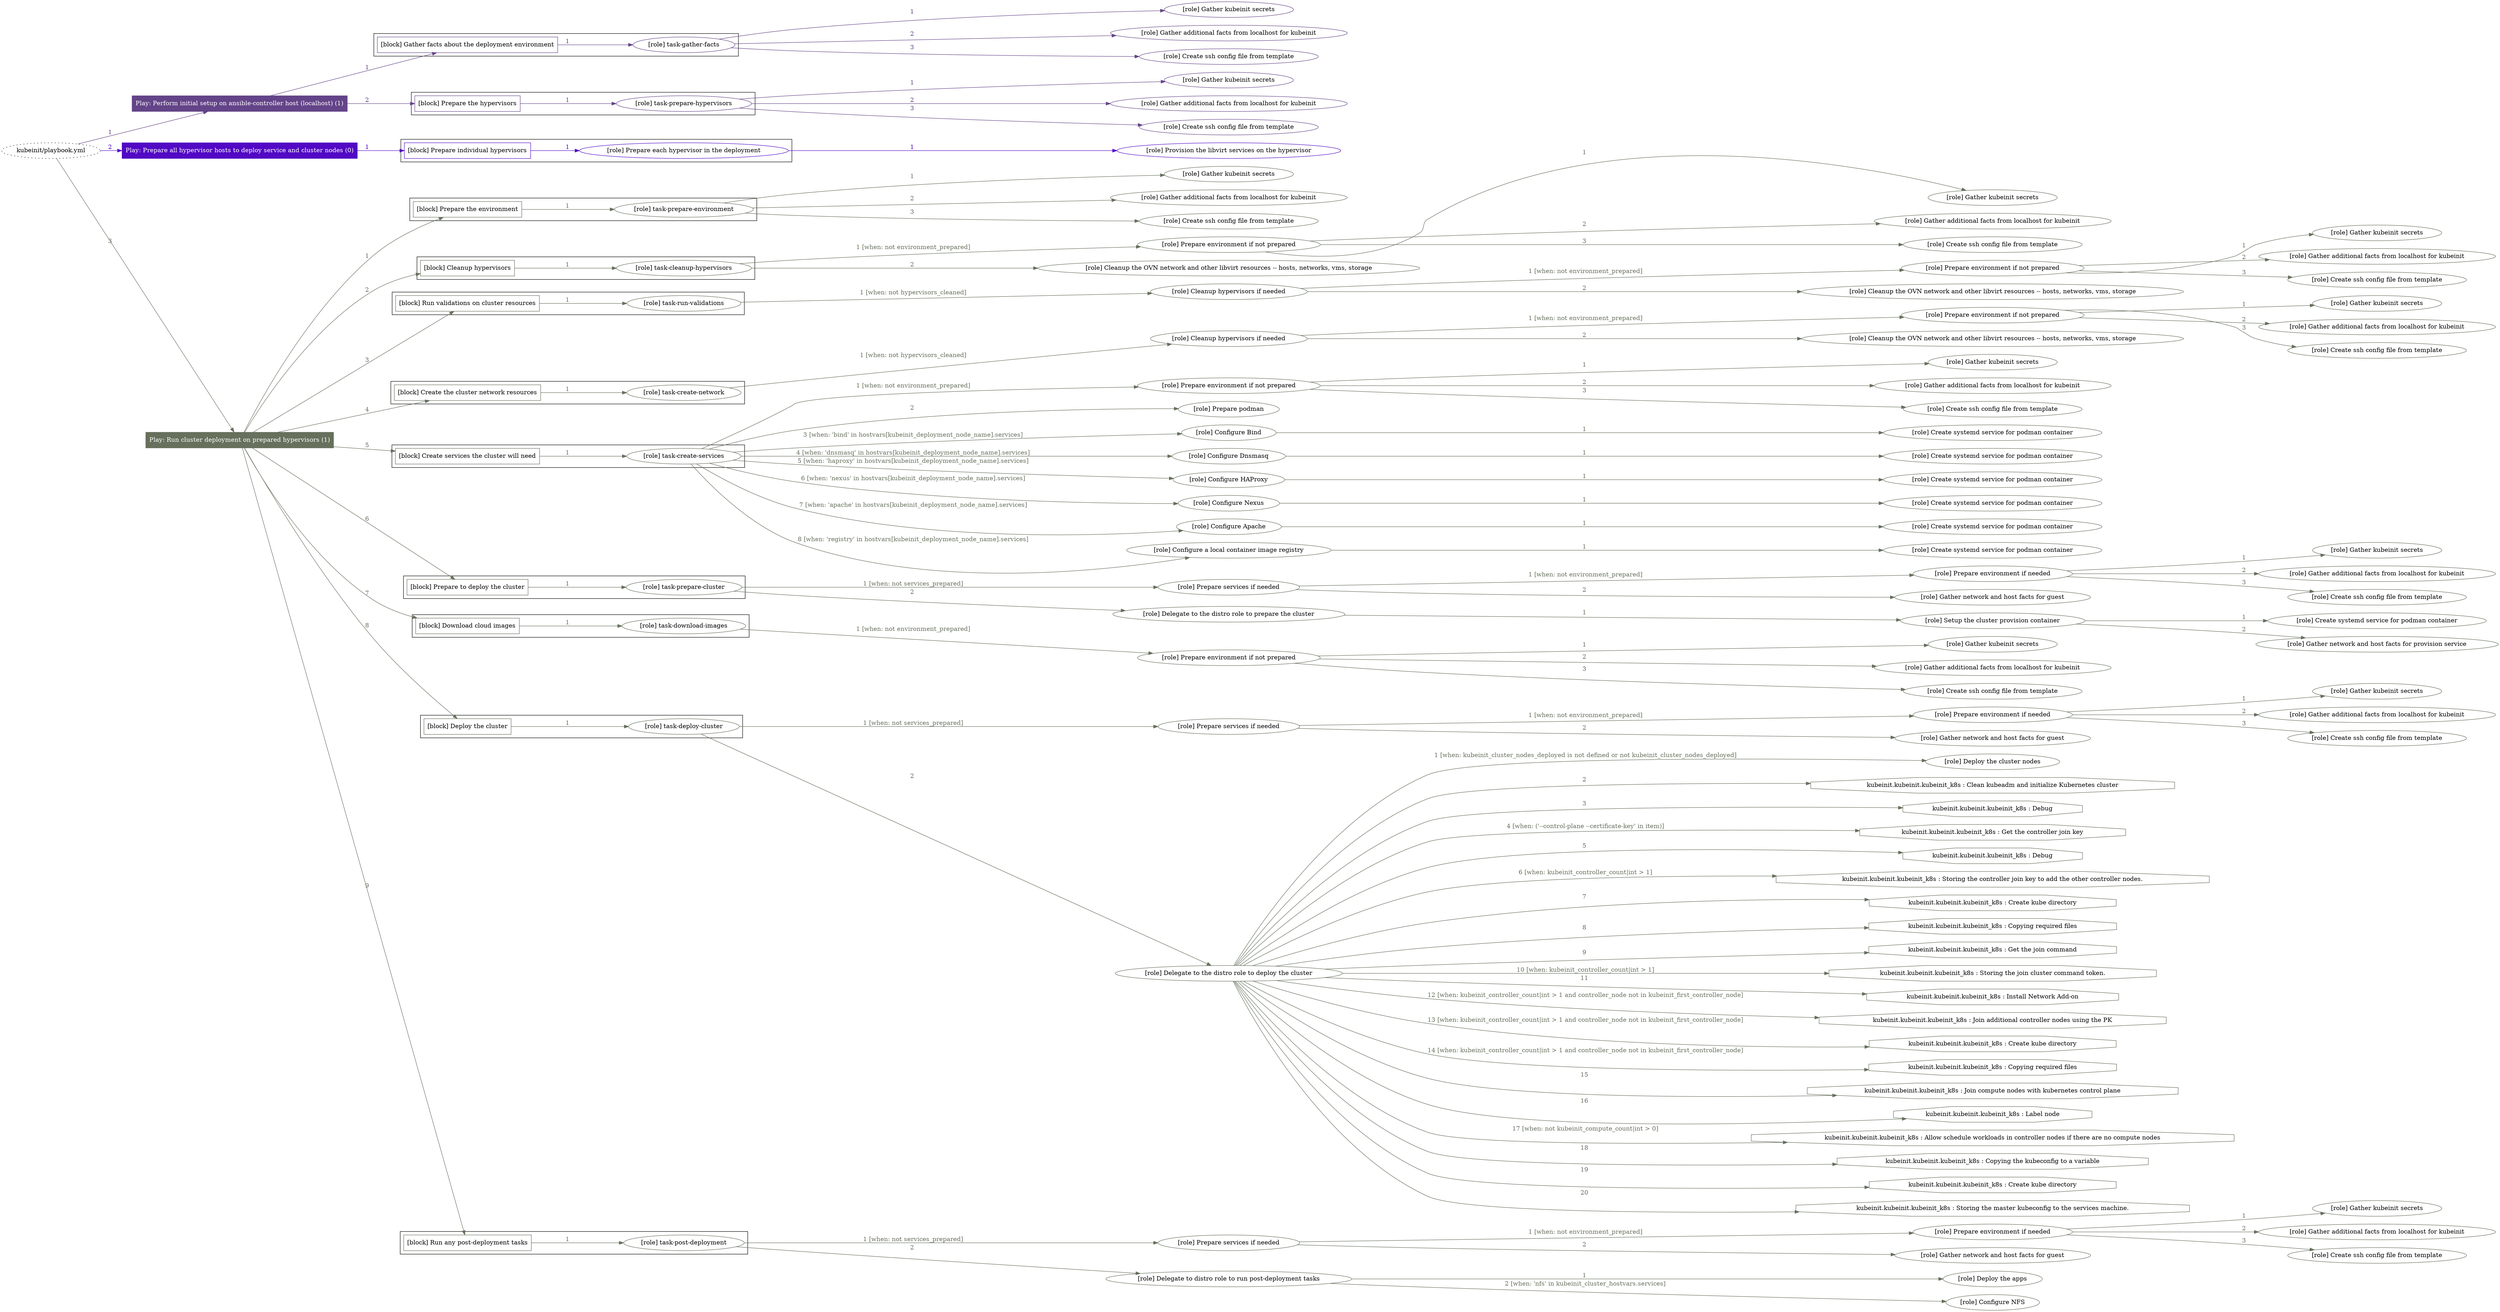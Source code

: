 digraph {
	graph [concentrate=true ordering=in rankdir=LR ratio=fill]
	edge [esep=5 sep=10]
	"kubeinit/playbook.yml" [URL="/home/runner/work/kubeinit/kubeinit/kubeinit/playbook.yml" id=playbook_ff69f85f style=dotted]
	play_bd58f35a [label="Play: Perform initial setup on ansible-controller host (localhost) (1)" URL="/home/runner/work/kubeinit/kubeinit/kubeinit/playbook.yml" color="#644488" fontcolor="#ffffff" id=play_bd58f35a shape=box style=filled tooltip=localhost]
	"kubeinit/playbook.yml" -> play_bd58f35a [label="1 " color="#644488" fontcolor="#644488" id=edge_4f4454da labeltooltip="1 " tooltip="1 "]
	subgraph "Gather kubeinit secrets" {
		role_1c904550 [label="[role] Gather kubeinit secrets" URL="/home/runner/.ansible/collections/ansible_collections/kubeinit/kubeinit/roles/kubeinit_prepare/tasks/gather_kubeinit_facts.yml" color="#644488" id=role_1c904550 tooltip="Gather kubeinit secrets"]
	}
	subgraph "Gather additional facts from localhost for kubeinit" {
		role_95828422 [label="[role] Gather additional facts from localhost for kubeinit" URL="/home/runner/.ansible/collections/ansible_collections/kubeinit/kubeinit/roles/kubeinit_prepare/tasks/gather_kubeinit_facts.yml" color="#644488" id=role_95828422 tooltip="Gather additional facts from localhost for kubeinit"]
	}
	subgraph "Create ssh config file from template" {
		role_7991cd5f [label="[role] Create ssh config file from template" URL="/home/runner/.ansible/collections/ansible_collections/kubeinit/kubeinit/roles/kubeinit_prepare/tasks/gather_kubeinit_facts.yml" color="#644488" id=role_7991cd5f tooltip="Create ssh config file from template"]
	}
	subgraph "task-gather-facts" {
		role_01a3ca68 [label="[role] task-gather-facts" URL="/home/runner/work/kubeinit/kubeinit/kubeinit/playbook.yml" color="#644488" id=role_01a3ca68 tooltip="task-gather-facts"]
		role_01a3ca68 -> role_1c904550 [label="1 " color="#644488" fontcolor="#644488" id=edge_c0d688b6 labeltooltip="1 " tooltip="1 "]
		role_01a3ca68 -> role_95828422 [label="2 " color="#644488" fontcolor="#644488" id=edge_9f4077cc labeltooltip="2 " tooltip="2 "]
		role_01a3ca68 -> role_7991cd5f [label="3 " color="#644488" fontcolor="#644488" id=edge_3e4645b5 labeltooltip="3 " tooltip="3 "]
	}
	subgraph "Gather kubeinit secrets" {
		role_495260ab [label="[role] Gather kubeinit secrets" URL="/home/runner/.ansible/collections/ansible_collections/kubeinit/kubeinit/roles/kubeinit_prepare/tasks/gather_kubeinit_facts.yml" color="#644488" id=role_495260ab tooltip="Gather kubeinit secrets"]
	}
	subgraph "Gather additional facts from localhost for kubeinit" {
		role_c32effe4 [label="[role] Gather additional facts from localhost for kubeinit" URL="/home/runner/.ansible/collections/ansible_collections/kubeinit/kubeinit/roles/kubeinit_prepare/tasks/gather_kubeinit_facts.yml" color="#644488" id=role_c32effe4 tooltip="Gather additional facts from localhost for kubeinit"]
	}
	subgraph "Create ssh config file from template" {
		role_3a4014d4 [label="[role] Create ssh config file from template" URL="/home/runner/.ansible/collections/ansible_collections/kubeinit/kubeinit/roles/kubeinit_prepare/tasks/gather_kubeinit_facts.yml" color="#644488" id=role_3a4014d4 tooltip="Create ssh config file from template"]
	}
	subgraph "task-prepare-hypervisors" {
		role_aa7237ff [label="[role] task-prepare-hypervisors" URL="/home/runner/work/kubeinit/kubeinit/kubeinit/playbook.yml" color="#644488" id=role_aa7237ff tooltip="task-prepare-hypervisors"]
		role_aa7237ff -> role_495260ab [label="1 " color="#644488" fontcolor="#644488" id=edge_f3f75505 labeltooltip="1 " tooltip="1 "]
		role_aa7237ff -> role_c32effe4 [label="2 " color="#644488" fontcolor="#644488" id=edge_38b659cf labeltooltip="2 " tooltip="2 "]
		role_aa7237ff -> role_3a4014d4 [label="3 " color="#644488" fontcolor="#644488" id=edge_92bcdc20 labeltooltip="3 " tooltip="3 "]
	}
	subgraph "Play: Perform initial setup on ansible-controller host (localhost) (1)" {
		play_bd58f35a -> block_955e5e7b [label=1 color="#644488" fontcolor="#644488" id=edge_480cee58 labeltooltip=1 tooltip=1]
		subgraph cluster_block_955e5e7b {
			block_955e5e7b [label="[block] Gather facts about the deployment environment" URL="/home/runner/work/kubeinit/kubeinit/kubeinit/playbook.yml" color="#644488" id=block_955e5e7b labeltooltip="Gather facts about the deployment environment" shape=box tooltip="Gather facts about the deployment environment"]
			block_955e5e7b -> role_01a3ca68 [label="1 " color="#644488" fontcolor="#644488" id=edge_b6e934e6 labeltooltip="1 " tooltip="1 "]
		}
		play_bd58f35a -> block_62a2fdab [label=2 color="#644488" fontcolor="#644488" id=edge_58cfecf0 labeltooltip=2 tooltip=2]
		subgraph cluster_block_62a2fdab {
			block_62a2fdab [label="[block] Prepare the hypervisors" URL="/home/runner/work/kubeinit/kubeinit/kubeinit/playbook.yml" color="#644488" id=block_62a2fdab labeltooltip="Prepare the hypervisors" shape=box tooltip="Prepare the hypervisors"]
			block_62a2fdab -> role_aa7237ff [label="1 " color="#644488" fontcolor="#644488" id=edge_07dd4161 labeltooltip="1 " tooltip="1 "]
		}
	}
	play_d543bc57 [label="Play: Prepare all hypervisor hosts to deploy service and cluster nodes (0)" URL="/home/runner/work/kubeinit/kubeinit/kubeinit/playbook.yml" color="#5208c4" fontcolor="#ffffff" id=play_d543bc57 shape=box style=filled tooltip="Play: Prepare all hypervisor hosts to deploy service and cluster nodes (0)"]
	"kubeinit/playbook.yml" -> play_d543bc57 [label="2 " color="#5208c4" fontcolor="#5208c4" id=edge_21799922 labeltooltip="2 " tooltip="2 "]
	subgraph "Provision the libvirt services on the hypervisor" {
		role_ad21b78e [label="[role] Provision the libvirt services on the hypervisor" URL="/home/runner/.ansible/collections/ansible_collections/kubeinit/kubeinit/roles/kubeinit_prepare/tasks/prepare_hypervisor.yml" color="#5208c4" id=role_ad21b78e tooltip="Provision the libvirt services on the hypervisor"]
	}
	subgraph "Prepare each hypervisor in the deployment" {
		role_78e11243 [label="[role] Prepare each hypervisor in the deployment" URL="/home/runner/work/kubeinit/kubeinit/kubeinit/playbook.yml" color="#5208c4" id=role_78e11243 tooltip="Prepare each hypervisor in the deployment"]
		role_78e11243 -> role_ad21b78e [label="1 " color="#5208c4" fontcolor="#5208c4" id=edge_ad7f89d1 labeltooltip="1 " tooltip="1 "]
	}
	subgraph "Play: Prepare all hypervisor hosts to deploy service and cluster nodes (0)" {
		play_d543bc57 -> block_bad8f5f1 [label=1 color="#5208c4" fontcolor="#5208c4" id=edge_4b1a23a5 labeltooltip=1 tooltip=1]
		subgraph cluster_block_bad8f5f1 {
			block_bad8f5f1 [label="[block] Prepare individual hypervisors" URL="/home/runner/work/kubeinit/kubeinit/kubeinit/playbook.yml" color="#5208c4" id=block_bad8f5f1 labeltooltip="Prepare individual hypervisors" shape=box tooltip="Prepare individual hypervisors"]
			block_bad8f5f1 -> role_78e11243 [label="1 " color="#5208c4" fontcolor="#5208c4" id=edge_e1edaf4d labeltooltip="1 " tooltip="1 "]
		}
	}
	play_ffa47218 [label="Play: Run cluster deployment on prepared hypervisors (1)" URL="/home/runner/work/kubeinit/kubeinit/kubeinit/playbook.yml" color="#66705c" fontcolor="#ffffff" id=play_ffa47218 shape=box style=filled tooltip=localhost]
	"kubeinit/playbook.yml" -> play_ffa47218 [label="3 " color="#66705c" fontcolor="#66705c" id=edge_8d5482fc labeltooltip="3 " tooltip="3 "]
	subgraph "Gather kubeinit secrets" {
		role_4bc16741 [label="[role] Gather kubeinit secrets" URL="/home/runner/.ansible/collections/ansible_collections/kubeinit/kubeinit/roles/kubeinit_prepare/tasks/gather_kubeinit_facts.yml" color="#66705c" id=role_4bc16741 tooltip="Gather kubeinit secrets"]
	}
	subgraph "Gather additional facts from localhost for kubeinit" {
		role_34270098 [label="[role] Gather additional facts from localhost for kubeinit" URL="/home/runner/.ansible/collections/ansible_collections/kubeinit/kubeinit/roles/kubeinit_prepare/tasks/gather_kubeinit_facts.yml" color="#66705c" id=role_34270098 tooltip="Gather additional facts from localhost for kubeinit"]
	}
	subgraph "Create ssh config file from template" {
		role_c8216461 [label="[role] Create ssh config file from template" URL="/home/runner/.ansible/collections/ansible_collections/kubeinit/kubeinit/roles/kubeinit_prepare/tasks/gather_kubeinit_facts.yml" color="#66705c" id=role_c8216461 tooltip="Create ssh config file from template"]
	}
	subgraph "task-prepare-environment" {
		role_06add9a3 [label="[role] task-prepare-environment" URL="/home/runner/work/kubeinit/kubeinit/kubeinit/playbook.yml" color="#66705c" id=role_06add9a3 tooltip="task-prepare-environment"]
		role_06add9a3 -> role_4bc16741 [label="1 " color="#66705c" fontcolor="#66705c" id=edge_148301fe labeltooltip="1 " tooltip="1 "]
		role_06add9a3 -> role_34270098 [label="2 " color="#66705c" fontcolor="#66705c" id=edge_f0bf5258 labeltooltip="2 " tooltip="2 "]
		role_06add9a3 -> role_c8216461 [label="3 " color="#66705c" fontcolor="#66705c" id=edge_0897e96e labeltooltip="3 " tooltip="3 "]
	}
	subgraph "Gather kubeinit secrets" {
		role_91062d5c [label="[role] Gather kubeinit secrets" URL="/home/runner/.ansible/collections/ansible_collections/kubeinit/kubeinit/roles/kubeinit_prepare/tasks/gather_kubeinit_facts.yml" color="#66705c" id=role_91062d5c tooltip="Gather kubeinit secrets"]
	}
	subgraph "Gather additional facts from localhost for kubeinit" {
		role_6606eae9 [label="[role] Gather additional facts from localhost for kubeinit" URL="/home/runner/.ansible/collections/ansible_collections/kubeinit/kubeinit/roles/kubeinit_prepare/tasks/gather_kubeinit_facts.yml" color="#66705c" id=role_6606eae9 tooltip="Gather additional facts from localhost for kubeinit"]
	}
	subgraph "Create ssh config file from template" {
		role_275e9b6b [label="[role] Create ssh config file from template" URL="/home/runner/.ansible/collections/ansible_collections/kubeinit/kubeinit/roles/kubeinit_prepare/tasks/gather_kubeinit_facts.yml" color="#66705c" id=role_275e9b6b tooltip="Create ssh config file from template"]
	}
	subgraph "Prepare environment if not prepared" {
		role_c2a1c745 [label="[role] Prepare environment if not prepared" URL="/home/runner/.ansible/collections/ansible_collections/kubeinit/kubeinit/roles/kubeinit_prepare/tasks/cleanup_hypervisors.yml" color="#66705c" id=role_c2a1c745 tooltip="Prepare environment if not prepared"]
		role_c2a1c745 -> role_91062d5c [label="1 " color="#66705c" fontcolor="#66705c" id=edge_a96f2823 labeltooltip="1 " tooltip="1 "]
		role_c2a1c745 -> role_6606eae9 [label="2 " color="#66705c" fontcolor="#66705c" id=edge_453acfda labeltooltip="2 " tooltip="2 "]
		role_c2a1c745 -> role_275e9b6b [label="3 " color="#66705c" fontcolor="#66705c" id=edge_a0d12b71 labeltooltip="3 " tooltip="3 "]
	}
	subgraph "Cleanup the OVN network and other libvirt resources -- hosts, networks, vms, storage" {
		role_ee732946 [label="[role] Cleanup the OVN network and other libvirt resources -- hosts, networks, vms, storage" URL="/home/runner/.ansible/collections/ansible_collections/kubeinit/kubeinit/roles/kubeinit_prepare/tasks/cleanup_hypervisors.yml" color="#66705c" id=role_ee732946 tooltip="Cleanup the OVN network and other libvirt resources -- hosts, networks, vms, storage"]
	}
	subgraph "task-cleanup-hypervisors" {
		role_b6000443 [label="[role] task-cleanup-hypervisors" URL="/home/runner/work/kubeinit/kubeinit/kubeinit/playbook.yml" color="#66705c" id=role_b6000443 tooltip="task-cleanup-hypervisors"]
		role_b6000443 -> role_c2a1c745 [label="1 [when: not environment_prepared]" color="#66705c" fontcolor="#66705c" id=edge_61ff7969 labeltooltip="1 [when: not environment_prepared]" tooltip="1 [when: not environment_prepared]"]
		role_b6000443 -> role_ee732946 [label="2 " color="#66705c" fontcolor="#66705c" id=edge_4a6fc92a labeltooltip="2 " tooltip="2 "]
	}
	subgraph "Gather kubeinit secrets" {
		role_329895ce [label="[role] Gather kubeinit secrets" URL="/home/runner/.ansible/collections/ansible_collections/kubeinit/kubeinit/roles/kubeinit_prepare/tasks/gather_kubeinit_facts.yml" color="#66705c" id=role_329895ce tooltip="Gather kubeinit secrets"]
	}
	subgraph "Gather additional facts from localhost for kubeinit" {
		role_9d0116df [label="[role] Gather additional facts from localhost for kubeinit" URL="/home/runner/.ansible/collections/ansible_collections/kubeinit/kubeinit/roles/kubeinit_prepare/tasks/gather_kubeinit_facts.yml" color="#66705c" id=role_9d0116df tooltip="Gather additional facts from localhost for kubeinit"]
	}
	subgraph "Create ssh config file from template" {
		role_a24a3fd6 [label="[role] Create ssh config file from template" URL="/home/runner/.ansible/collections/ansible_collections/kubeinit/kubeinit/roles/kubeinit_prepare/tasks/gather_kubeinit_facts.yml" color="#66705c" id=role_a24a3fd6 tooltip="Create ssh config file from template"]
	}
	subgraph "Prepare environment if not prepared" {
		role_e7c7884f [label="[role] Prepare environment if not prepared" URL="/home/runner/.ansible/collections/ansible_collections/kubeinit/kubeinit/roles/kubeinit_prepare/tasks/cleanup_hypervisors.yml" color="#66705c" id=role_e7c7884f tooltip="Prepare environment if not prepared"]
		role_e7c7884f -> role_329895ce [label="1 " color="#66705c" fontcolor="#66705c" id=edge_515c9b0c labeltooltip="1 " tooltip="1 "]
		role_e7c7884f -> role_9d0116df [label="2 " color="#66705c" fontcolor="#66705c" id=edge_482b75de labeltooltip="2 " tooltip="2 "]
		role_e7c7884f -> role_a24a3fd6 [label="3 " color="#66705c" fontcolor="#66705c" id=edge_05982af4 labeltooltip="3 " tooltip="3 "]
	}
	subgraph "Cleanup the OVN network and other libvirt resources -- hosts, networks, vms, storage" {
		role_38e4e952 [label="[role] Cleanup the OVN network and other libvirt resources -- hosts, networks, vms, storage" URL="/home/runner/.ansible/collections/ansible_collections/kubeinit/kubeinit/roles/kubeinit_prepare/tasks/cleanup_hypervisors.yml" color="#66705c" id=role_38e4e952 tooltip="Cleanup the OVN network and other libvirt resources -- hosts, networks, vms, storage"]
	}
	subgraph "Cleanup hypervisors if needed" {
		role_6c5cb6b0 [label="[role] Cleanup hypervisors if needed" URL="/home/runner/.ansible/collections/ansible_collections/kubeinit/kubeinit/roles/kubeinit_validations/tasks/main.yml" color="#66705c" id=role_6c5cb6b0 tooltip="Cleanup hypervisors if needed"]
		role_6c5cb6b0 -> role_e7c7884f [label="1 [when: not environment_prepared]" color="#66705c" fontcolor="#66705c" id=edge_528b6c5b labeltooltip="1 [when: not environment_prepared]" tooltip="1 [when: not environment_prepared]"]
		role_6c5cb6b0 -> role_38e4e952 [label="2 " color="#66705c" fontcolor="#66705c" id=edge_b5830ba6 labeltooltip="2 " tooltip="2 "]
	}
	subgraph "task-run-validations" {
		role_8315a113 [label="[role] task-run-validations" URL="/home/runner/work/kubeinit/kubeinit/kubeinit/playbook.yml" color="#66705c" id=role_8315a113 tooltip="task-run-validations"]
		role_8315a113 -> role_6c5cb6b0 [label="1 [when: not hypervisors_cleaned]" color="#66705c" fontcolor="#66705c" id=edge_0bdd4ed5 labeltooltip="1 [when: not hypervisors_cleaned]" tooltip="1 [when: not hypervisors_cleaned]"]
	}
	subgraph "Gather kubeinit secrets" {
		role_91edbc77 [label="[role] Gather kubeinit secrets" URL="/home/runner/.ansible/collections/ansible_collections/kubeinit/kubeinit/roles/kubeinit_prepare/tasks/gather_kubeinit_facts.yml" color="#66705c" id=role_91edbc77 tooltip="Gather kubeinit secrets"]
	}
	subgraph "Gather additional facts from localhost for kubeinit" {
		role_e8303c94 [label="[role] Gather additional facts from localhost for kubeinit" URL="/home/runner/.ansible/collections/ansible_collections/kubeinit/kubeinit/roles/kubeinit_prepare/tasks/gather_kubeinit_facts.yml" color="#66705c" id=role_e8303c94 tooltip="Gather additional facts from localhost for kubeinit"]
	}
	subgraph "Create ssh config file from template" {
		role_8e71b307 [label="[role] Create ssh config file from template" URL="/home/runner/.ansible/collections/ansible_collections/kubeinit/kubeinit/roles/kubeinit_prepare/tasks/gather_kubeinit_facts.yml" color="#66705c" id=role_8e71b307 tooltip="Create ssh config file from template"]
	}
	subgraph "Prepare environment if not prepared" {
		role_bf639cd4 [label="[role] Prepare environment if not prepared" URL="/home/runner/.ansible/collections/ansible_collections/kubeinit/kubeinit/roles/kubeinit_prepare/tasks/cleanup_hypervisors.yml" color="#66705c" id=role_bf639cd4 tooltip="Prepare environment if not prepared"]
		role_bf639cd4 -> role_91edbc77 [label="1 " color="#66705c" fontcolor="#66705c" id=edge_09b59804 labeltooltip="1 " tooltip="1 "]
		role_bf639cd4 -> role_e8303c94 [label="2 " color="#66705c" fontcolor="#66705c" id=edge_97300668 labeltooltip="2 " tooltip="2 "]
		role_bf639cd4 -> role_8e71b307 [label="3 " color="#66705c" fontcolor="#66705c" id=edge_1658ca55 labeltooltip="3 " tooltip="3 "]
	}
	subgraph "Cleanup the OVN network and other libvirt resources -- hosts, networks, vms, storage" {
		role_bfb69ee8 [label="[role] Cleanup the OVN network and other libvirt resources -- hosts, networks, vms, storage" URL="/home/runner/.ansible/collections/ansible_collections/kubeinit/kubeinit/roles/kubeinit_prepare/tasks/cleanup_hypervisors.yml" color="#66705c" id=role_bfb69ee8 tooltip="Cleanup the OVN network and other libvirt resources -- hosts, networks, vms, storage"]
	}
	subgraph "Cleanup hypervisors if needed" {
		role_ae8312ea [label="[role] Cleanup hypervisors if needed" URL="/home/runner/.ansible/collections/ansible_collections/kubeinit/kubeinit/roles/kubeinit_libvirt/tasks/create_network.yml" color="#66705c" id=role_ae8312ea tooltip="Cleanup hypervisors if needed"]
		role_ae8312ea -> role_bf639cd4 [label="1 [when: not environment_prepared]" color="#66705c" fontcolor="#66705c" id=edge_f5ded79c labeltooltip="1 [when: not environment_prepared]" tooltip="1 [when: not environment_prepared]"]
		role_ae8312ea -> role_bfb69ee8 [label="2 " color="#66705c" fontcolor="#66705c" id=edge_62890f76 labeltooltip="2 " tooltip="2 "]
	}
	subgraph "task-create-network" {
		role_4db63cd0 [label="[role] task-create-network" URL="/home/runner/work/kubeinit/kubeinit/kubeinit/playbook.yml" color="#66705c" id=role_4db63cd0 tooltip="task-create-network"]
		role_4db63cd0 -> role_ae8312ea [label="1 [when: not hypervisors_cleaned]" color="#66705c" fontcolor="#66705c" id=edge_bae0b836 labeltooltip="1 [when: not hypervisors_cleaned]" tooltip="1 [when: not hypervisors_cleaned]"]
	}
	subgraph "Gather kubeinit secrets" {
		role_adfec2e9 [label="[role] Gather kubeinit secrets" URL="/home/runner/.ansible/collections/ansible_collections/kubeinit/kubeinit/roles/kubeinit_prepare/tasks/gather_kubeinit_facts.yml" color="#66705c" id=role_adfec2e9 tooltip="Gather kubeinit secrets"]
	}
	subgraph "Gather additional facts from localhost for kubeinit" {
		role_60febefc [label="[role] Gather additional facts from localhost for kubeinit" URL="/home/runner/.ansible/collections/ansible_collections/kubeinit/kubeinit/roles/kubeinit_prepare/tasks/gather_kubeinit_facts.yml" color="#66705c" id=role_60febefc tooltip="Gather additional facts from localhost for kubeinit"]
	}
	subgraph "Create ssh config file from template" {
		role_9dacfdc9 [label="[role] Create ssh config file from template" URL="/home/runner/.ansible/collections/ansible_collections/kubeinit/kubeinit/roles/kubeinit_prepare/tasks/gather_kubeinit_facts.yml" color="#66705c" id=role_9dacfdc9 tooltip="Create ssh config file from template"]
	}
	subgraph "Prepare environment if not prepared" {
		role_b84111ef [label="[role] Prepare environment if not prepared" URL="/home/runner/.ansible/collections/ansible_collections/kubeinit/kubeinit/roles/kubeinit_services/tasks/main.yml" color="#66705c" id=role_b84111ef tooltip="Prepare environment if not prepared"]
		role_b84111ef -> role_adfec2e9 [label="1 " color="#66705c" fontcolor="#66705c" id=edge_799fde4e labeltooltip="1 " tooltip="1 "]
		role_b84111ef -> role_60febefc [label="2 " color="#66705c" fontcolor="#66705c" id=edge_c487c714 labeltooltip="2 " tooltip="2 "]
		role_b84111ef -> role_9dacfdc9 [label="3 " color="#66705c" fontcolor="#66705c" id=edge_99d09694 labeltooltip="3 " tooltip="3 "]
	}
	subgraph "Prepare podman" {
		role_018708c6 [label="[role] Prepare podman" URL="/home/runner/.ansible/collections/ansible_collections/kubeinit/kubeinit/roles/kubeinit_services/tasks/00_create_service_pod.yml" color="#66705c" id=role_018708c6 tooltip="Prepare podman"]
	}
	subgraph "Create systemd service for podman container" {
		role_e7178d5d [label="[role] Create systemd service for podman container" URL="/home/runner/.ansible/collections/ansible_collections/kubeinit/kubeinit/roles/kubeinit_bind/tasks/main.yml" color="#66705c" id=role_e7178d5d tooltip="Create systemd service for podman container"]
	}
	subgraph "Configure Bind" {
		role_9a9b3725 [label="[role] Configure Bind" URL="/home/runner/.ansible/collections/ansible_collections/kubeinit/kubeinit/roles/kubeinit_services/tasks/start_services_containers.yml" color="#66705c" id=role_9a9b3725 tooltip="Configure Bind"]
		role_9a9b3725 -> role_e7178d5d [label="1 " color="#66705c" fontcolor="#66705c" id=edge_b059e3b1 labeltooltip="1 " tooltip="1 "]
	}
	subgraph "Create systemd service for podman container" {
		role_b8c9a02d [label="[role] Create systemd service for podman container" URL="/home/runner/.ansible/collections/ansible_collections/kubeinit/kubeinit/roles/kubeinit_dnsmasq/tasks/main.yml" color="#66705c" id=role_b8c9a02d tooltip="Create systemd service for podman container"]
	}
	subgraph "Configure Dnsmasq" {
		role_6e6317ab [label="[role] Configure Dnsmasq" URL="/home/runner/.ansible/collections/ansible_collections/kubeinit/kubeinit/roles/kubeinit_services/tasks/start_services_containers.yml" color="#66705c" id=role_6e6317ab tooltip="Configure Dnsmasq"]
		role_6e6317ab -> role_b8c9a02d [label="1 " color="#66705c" fontcolor="#66705c" id=edge_19e4103e labeltooltip="1 " tooltip="1 "]
	}
	subgraph "Create systemd service for podman container" {
		role_0403ba6c [label="[role] Create systemd service for podman container" URL="/home/runner/.ansible/collections/ansible_collections/kubeinit/kubeinit/roles/kubeinit_haproxy/tasks/main.yml" color="#66705c" id=role_0403ba6c tooltip="Create systemd service for podman container"]
	}
	subgraph "Configure HAProxy" {
		role_30f73150 [label="[role] Configure HAProxy" URL="/home/runner/.ansible/collections/ansible_collections/kubeinit/kubeinit/roles/kubeinit_services/tasks/start_services_containers.yml" color="#66705c" id=role_30f73150 tooltip="Configure HAProxy"]
		role_30f73150 -> role_0403ba6c [label="1 " color="#66705c" fontcolor="#66705c" id=edge_c60248bb labeltooltip="1 " tooltip="1 "]
	}
	subgraph "Create systemd service for podman container" {
		role_74565cbc [label="[role] Create systemd service for podman container" URL="/home/runner/.ansible/collections/ansible_collections/kubeinit/kubeinit/roles/kubeinit_nexus/tasks/main.yml" color="#66705c" id=role_74565cbc tooltip="Create systemd service for podman container"]
	}
	subgraph "Configure Nexus" {
		role_536c36cd [label="[role] Configure Nexus" URL="/home/runner/.ansible/collections/ansible_collections/kubeinit/kubeinit/roles/kubeinit_services/tasks/start_services_containers.yml" color="#66705c" id=role_536c36cd tooltip="Configure Nexus"]
		role_536c36cd -> role_74565cbc [label="1 " color="#66705c" fontcolor="#66705c" id=edge_9d299caf labeltooltip="1 " tooltip="1 "]
	}
	subgraph "Create systemd service for podman container" {
		role_39599f03 [label="[role] Create systemd service for podman container" URL="/home/runner/.ansible/collections/ansible_collections/kubeinit/kubeinit/roles/kubeinit_apache/tasks/main.yml" color="#66705c" id=role_39599f03 tooltip="Create systemd service for podman container"]
	}
	subgraph "Configure Apache" {
		role_c55cc5e0 [label="[role] Configure Apache" URL="/home/runner/.ansible/collections/ansible_collections/kubeinit/kubeinit/roles/kubeinit_services/tasks/start_services_containers.yml" color="#66705c" id=role_c55cc5e0 tooltip="Configure Apache"]
		role_c55cc5e0 -> role_39599f03 [label="1 " color="#66705c" fontcolor="#66705c" id=edge_1c98e309 labeltooltip="1 " tooltip="1 "]
	}
	subgraph "Create systemd service for podman container" {
		role_f123c4f1 [label="[role] Create systemd service for podman container" URL="/home/runner/.ansible/collections/ansible_collections/kubeinit/kubeinit/roles/kubeinit_registry/tasks/main.yml" color="#66705c" id=role_f123c4f1 tooltip="Create systemd service for podman container"]
	}
	subgraph "Configure a local container image registry" {
		role_c9a65ba3 [label="[role] Configure a local container image registry" URL="/home/runner/.ansible/collections/ansible_collections/kubeinit/kubeinit/roles/kubeinit_services/tasks/start_services_containers.yml" color="#66705c" id=role_c9a65ba3 tooltip="Configure a local container image registry"]
		role_c9a65ba3 -> role_f123c4f1 [label="1 " color="#66705c" fontcolor="#66705c" id=edge_a7843703 labeltooltip="1 " tooltip="1 "]
	}
	subgraph "task-create-services" {
		role_9b02628f [label="[role] task-create-services" URL="/home/runner/work/kubeinit/kubeinit/kubeinit/playbook.yml" color="#66705c" id=role_9b02628f tooltip="task-create-services"]
		role_9b02628f -> role_b84111ef [label="1 [when: not environment_prepared]" color="#66705c" fontcolor="#66705c" id=edge_c37aa5df labeltooltip="1 [when: not environment_prepared]" tooltip="1 [when: not environment_prepared]"]
		role_9b02628f -> role_018708c6 [label="2 " color="#66705c" fontcolor="#66705c" id=edge_88755467 labeltooltip="2 " tooltip="2 "]
		role_9b02628f -> role_9a9b3725 [label="3 [when: 'bind' in hostvars[kubeinit_deployment_node_name].services]" color="#66705c" fontcolor="#66705c" id=edge_25fc608f labeltooltip="3 [when: 'bind' in hostvars[kubeinit_deployment_node_name].services]" tooltip="3 [when: 'bind' in hostvars[kubeinit_deployment_node_name].services]"]
		role_9b02628f -> role_6e6317ab [label="4 [when: 'dnsmasq' in hostvars[kubeinit_deployment_node_name].services]" color="#66705c" fontcolor="#66705c" id=edge_92c43716 labeltooltip="4 [when: 'dnsmasq' in hostvars[kubeinit_deployment_node_name].services]" tooltip="4 [when: 'dnsmasq' in hostvars[kubeinit_deployment_node_name].services]"]
		role_9b02628f -> role_30f73150 [label="5 [when: 'haproxy' in hostvars[kubeinit_deployment_node_name].services]" color="#66705c" fontcolor="#66705c" id=edge_74e2a065 labeltooltip="5 [when: 'haproxy' in hostvars[kubeinit_deployment_node_name].services]" tooltip="5 [when: 'haproxy' in hostvars[kubeinit_deployment_node_name].services]"]
		role_9b02628f -> role_536c36cd [label="6 [when: 'nexus' in hostvars[kubeinit_deployment_node_name].services]" color="#66705c" fontcolor="#66705c" id=edge_406a40ed labeltooltip="6 [when: 'nexus' in hostvars[kubeinit_deployment_node_name].services]" tooltip="6 [when: 'nexus' in hostvars[kubeinit_deployment_node_name].services]"]
		role_9b02628f -> role_c55cc5e0 [label="7 [when: 'apache' in hostvars[kubeinit_deployment_node_name].services]" color="#66705c" fontcolor="#66705c" id=edge_6fa5e2fd labeltooltip="7 [when: 'apache' in hostvars[kubeinit_deployment_node_name].services]" tooltip="7 [when: 'apache' in hostvars[kubeinit_deployment_node_name].services]"]
		role_9b02628f -> role_c9a65ba3 [label="8 [when: 'registry' in hostvars[kubeinit_deployment_node_name].services]" color="#66705c" fontcolor="#66705c" id=edge_986bf67e labeltooltip="8 [when: 'registry' in hostvars[kubeinit_deployment_node_name].services]" tooltip="8 [when: 'registry' in hostvars[kubeinit_deployment_node_name].services]"]
	}
	subgraph "Gather kubeinit secrets" {
		role_ec92e171 [label="[role] Gather kubeinit secrets" URL="/home/runner/.ansible/collections/ansible_collections/kubeinit/kubeinit/roles/kubeinit_prepare/tasks/gather_kubeinit_facts.yml" color="#66705c" id=role_ec92e171 tooltip="Gather kubeinit secrets"]
	}
	subgraph "Gather additional facts from localhost for kubeinit" {
		role_ea29d5e6 [label="[role] Gather additional facts from localhost for kubeinit" URL="/home/runner/.ansible/collections/ansible_collections/kubeinit/kubeinit/roles/kubeinit_prepare/tasks/gather_kubeinit_facts.yml" color="#66705c" id=role_ea29d5e6 tooltip="Gather additional facts from localhost for kubeinit"]
	}
	subgraph "Create ssh config file from template" {
		role_306a746b [label="[role] Create ssh config file from template" URL="/home/runner/.ansible/collections/ansible_collections/kubeinit/kubeinit/roles/kubeinit_prepare/tasks/gather_kubeinit_facts.yml" color="#66705c" id=role_306a746b tooltip="Create ssh config file from template"]
	}
	subgraph "Prepare environment if needed" {
		role_cbdda0b5 [label="[role] Prepare environment if needed" URL="/home/runner/.ansible/collections/ansible_collections/kubeinit/kubeinit/roles/kubeinit_services/tasks/prepare_services.yml" color="#66705c" id=role_cbdda0b5 tooltip="Prepare environment if needed"]
		role_cbdda0b5 -> role_ec92e171 [label="1 " color="#66705c" fontcolor="#66705c" id=edge_fd134965 labeltooltip="1 " tooltip="1 "]
		role_cbdda0b5 -> role_ea29d5e6 [label="2 " color="#66705c" fontcolor="#66705c" id=edge_d57870d8 labeltooltip="2 " tooltip="2 "]
		role_cbdda0b5 -> role_306a746b [label="3 " color="#66705c" fontcolor="#66705c" id=edge_fcfd92fe labeltooltip="3 " tooltip="3 "]
	}
	subgraph "Gather network and host facts for guest" {
		role_e51d694d [label="[role] Gather network and host facts for guest" URL="/home/runner/.ansible/collections/ansible_collections/kubeinit/kubeinit/roles/kubeinit_services/tasks/prepare_services.yml" color="#66705c" id=role_e51d694d tooltip="Gather network and host facts for guest"]
	}
	subgraph "Prepare services if needed" {
		role_ae847fb2 [label="[role] Prepare services if needed" URL="/home/runner/.ansible/collections/ansible_collections/kubeinit/kubeinit/roles/kubeinit_prepare/tasks/prepare_cluster.yml" color="#66705c" id=role_ae847fb2 tooltip="Prepare services if needed"]
		role_ae847fb2 -> role_cbdda0b5 [label="1 [when: not environment_prepared]" color="#66705c" fontcolor="#66705c" id=edge_f2184e8d labeltooltip="1 [when: not environment_prepared]" tooltip="1 [when: not environment_prepared]"]
		role_ae847fb2 -> role_e51d694d [label="2 " color="#66705c" fontcolor="#66705c" id=edge_b04b41ee labeltooltip="2 " tooltip="2 "]
	}
	subgraph "Create systemd service for podman container" {
		role_6f07dc78 [label="[role] Create systemd service for podman container" URL="/home/runner/.ansible/collections/ansible_collections/kubeinit/kubeinit/roles/kubeinit_services/tasks/create_provision_container.yml" color="#66705c" id=role_6f07dc78 tooltip="Create systemd service for podman container"]
	}
	subgraph "Gather network and host facts for provision service" {
		role_bfaf1149 [label="[role] Gather network and host facts for provision service" URL="/home/runner/.ansible/collections/ansible_collections/kubeinit/kubeinit/roles/kubeinit_services/tasks/create_provision_container.yml" color="#66705c" id=role_bfaf1149 tooltip="Gather network and host facts for provision service"]
	}
	subgraph "Setup the cluster provision container" {
		role_b2b6b171 [label="[role] Setup the cluster provision container" URL="/home/runner/.ansible/collections/ansible_collections/kubeinit/kubeinit/roles/kubeinit_k8s/tasks/prepare_cluster.yml" color="#66705c" id=role_b2b6b171 tooltip="Setup the cluster provision container"]
		role_b2b6b171 -> role_6f07dc78 [label="1 " color="#66705c" fontcolor="#66705c" id=edge_44c4b250 labeltooltip="1 " tooltip="1 "]
		role_b2b6b171 -> role_bfaf1149 [label="2 " color="#66705c" fontcolor="#66705c" id=edge_7c250a05 labeltooltip="2 " tooltip="2 "]
	}
	subgraph "Delegate to the distro role to prepare the cluster" {
		role_e2b1b5b6 [label="[role] Delegate to the distro role to prepare the cluster" URL="/home/runner/.ansible/collections/ansible_collections/kubeinit/kubeinit/roles/kubeinit_prepare/tasks/prepare_cluster.yml" color="#66705c" id=role_e2b1b5b6 tooltip="Delegate to the distro role to prepare the cluster"]
		role_e2b1b5b6 -> role_b2b6b171 [label="1 " color="#66705c" fontcolor="#66705c" id=edge_45543db2 labeltooltip="1 " tooltip="1 "]
	}
	subgraph "task-prepare-cluster" {
		role_89b8c522 [label="[role] task-prepare-cluster" URL="/home/runner/work/kubeinit/kubeinit/kubeinit/playbook.yml" color="#66705c" id=role_89b8c522 tooltip="task-prepare-cluster"]
		role_89b8c522 -> role_ae847fb2 [label="1 [when: not services_prepared]" color="#66705c" fontcolor="#66705c" id=edge_65fb8a08 labeltooltip="1 [when: not services_prepared]" tooltip="1 [when: not services_prepared]"]
		role_89b8c522 -> role_e2b1b5b6 [label="2 " color="#66705c" fontcolor="#66705c" id=edge_6895f2eb labeltooltip="2 " tooltip="2 "]
	}
	subgraph "Gather kubeinit secrets" {
		role_14f8d573 [label="[role] Gather kubeinit secrets" URL="/home/runner/.ansible/collections/ansible_collections/kubeinit/kubeinit/roles/kubeinit_prepare/tasks/gather_kubeinit_facts.yml" color="#66705c" id=role_14f8d573 tooltip="Gather kubeinit secrets"]
	}
	subgraph "Gather additional facts from localhost for kubeinit" {
		role_5342403c [label="[role] Gather additional facts from localhost for kubeinit" URL="/home/runner/.ansible/collections/ansible_collections/kubeinit/kubeinit/roles/kubeinit_prepare/tasks/gather_kubeinit_facts.yml" color="#66705c" id=role_5342403c tooltip="Gather additional facts from localhost for kubeinit"]
	}
	subgraph "Create ssh config file from template" {
		role_8475cdc0 [label="[role] Create ssh config file from template" URL="/home/runner/.ansible/collections/ansible_collections/kubeinit/kubeinit/roles/kubeinit_prepare/tasks/gather_kubeinit_facts.yml" color="#66705c" id=role_8475cdc0 tooltip="Create ssh config file from template"]
	}
	subgraph "Prepare environment if not prepared" {
		role_764267e5 [label="[role] Prepare environment if not prepared" URL="/home/runner/.ansible/collections/ansible_collections/kubeinit/kubeinit/roles/kubeinit_libvirt/tasks/download_cloud_images.yml" color="#66705c" id=role_764267e5 tooltip="Prepare environment if not prepared"]
		role_764267e5 -> role_14f8d573 [label="1 " color="#66705c" fontcolor="#66705c" id=edge_5a94d758 labeltooltip="1 " tooltip="1 "]
		role_764267e5 -> role_5342403c [label="2 " color="#66705c" fontcolor="#66705c" id=edge_1d0da43d labeltooltip="2 " tooltip="2 "]
		role_764267e5 -> role_8475cdc0 [label="3 " color="#66705c" fontcolor="#66705c" id=edge_bbdbd9f8 labeltooltip="3 " tooltip="3 "]
	}
	subgraph "task-download-images" {
		role_52a4df17 [label="[role] task-download-images" URL="/home/runner/work/kubeinit/kubeinit/kubeinit/playbook.yml" color="#66705c" id=role_52a4df17 tooltip="task-download-images"]
		role_52a4df17 -> role_764267e5 [label="1 [when: not environment_prepared]" color="#66705c" fontcolor="#66705c" id=edge_45281c29 labeltooltip="1 [when: not environment_prepared]" tooltip="1 [when: not environment_prepared]"]
	}
	subgraph "Gather kubeinit secrets" {
		role_860ad300 [label="[role] Gather kubeinit secrets" URL="/home/runner/.ansible/collections/ansible_collections/kubeinit/kubeinit/roles/kubeinit_prepare/tasks/gather_kubeinit_facts.yml" color="#66705c" id=role_860ad300 tooltip="Gather kubeinit secrets"]
	}
	subgraph "Gather additional facts from localhost for kubeinit" {
		role_7cce2f92 [label="[role] Gather additional facts from localhost for kubeinit" URL="/home/runner/.ansible/collections/ansible_collections/kubeinit/kubeinit/roles/kubeinit_prepare/tasks/gather_kubeinit_facts.yml" color="#66705c" id=role_7cce2f92 tooltip="Gather additional facts from localhost for kubeinit"]
	}
	subgraph "Create ssh config file from template" {
		role_ba59bbb4 [label="[role] Create ssh config file from template" URL="/home/runner/.ansible/collections/ansible_collections/kubeinit/kubeinit/roles/kubeinit_prepare/tasks/gather_kubeinit_facts.yml" color="#66705c" id=role_ba59bbb4 tooltip="Create ssh config file from template"]
	}
	subgraph "Prepare environment if needed" {
		role_209dc2ef [label="[role] Prepare environment if needed" URL="/home/runner/.ansible/collections/ansible_collections/kubeinit/kubeinit/roles/kubeinit_services/tasks/prepare_services.yml" color="#66705c" id=role_209dc2ef tooltip="Prepare environment if needed"]
		role_209dc2ef -> role_860ad300 [label="1 " color="#66705c" fontcolor="#66705c" id=edge_5f5e628f labeltooltip="1 " tooltip="1 "]
		role_209dc2ef -> role_7cce2f92 [label="2 " color="#66705c" fontcolor="#66705c" id=edge_b1256da8 labeltooltip="2 " tooltip="2 "]
		role_209dc2ef -> role_ba59bbb4 [label="3 " color="#66705c" fontcolor="#66705c" id=edge_e9dfa70a labeltooltip="3 " tooltip="3 "]
	}
	subgraph "Gather network and host facts for guest" {
		role_2666f5f6 [label="[role] Gather network and host facts for guest" URL="/home/runner/.ansible/collections/ansible_collections/kubeinit/kubeinit/roles/kubeinit_services/tasks/prepare_services.yml" color="#66705c" id=role_2666f5f6 tooltip="Gather network and host facts for guest"]
	}
	subgraph "Prepare services if needed" {
		role_6dde5de9 [label="[role] Prepare services if needed" URL="/home/runner/.ansible/collections/ansible_collections/kubeinit/kubeinit/roles/kubeinit_prepare/tasks/deploy_cluster.yml" color="#66705c" id=role_6dde5de9 tooltip="Prepare services if needed"]
		role_6dde5de9 -> role_209dc2ef [label="1 [when: not environment_prepared]" color="#66705c" fontcolor="#66705c" id=edge_ce05cd7d labeltooltip="1 [when: not environment_prepared]" tooltip="1 [when: not environment_prepared]"]
		role_6dde5de9 -> role_2666f5f6 [label="2 " color="#66705c" fontcolor="#66705c" id=edge_5ea28567 labeltooltip="2 " tooltip="2 "]
	}
	subgraph "Deploy the cluster nodes" {
		role_55c257c9 [label="[role] Deploy the cluster nodes" URL="/home/runner/.ansible/collections/ansible_collections/kubeinit/kubeinit/roles/kubeinit_k8s/tasks/main.yml" color="#66705c" id=role_55c257c9 tooltip="Deploy the cluster nodes"]
	}
	subgraph "Delegate to the distro role to deploy the cluster" {
		role_3350b1fc [label="[role] Delegate to the distro role to deploy the cluster" URL="/home/runner/.ansible/collections/ansible_collections/kubeinit/kubeinit/roles/kubeinit_prepare/tasks/deploy_cluster.yml" color="#66705c" id=role_3350b1fc tooltip="Delegate to the distro role to deploy the cluster"]
		role_3350b1fc -> role_55c257c9 [label="1 [when: kubeinit_cluster_nodes_deployed is not defined or not kubeinit_cluster_nodes_deployed]" color="#66705c" fontcolor="#66705c" id=edge_677b972f labeltooltip="1 [when: kubeinit_cluster_nodes_deployed is not defined or not kubeinit_cluster_nodes_deployed]" tooltip="1 [when: kubeinit_cluster_nodes_deployed is not defined or not kubeinit_cluster_nodes_deployed]"]
		task_fe1ef066 [label="kubeinit.kubeinit.kubeinit_k8s : Clean kubeadm and initialize Kubernetes cluster" URL="/home/runner/.ansible/collections/ansible_collections/kubeinit/kubeinit/roles/kubeinit_k8s/tasks/main.yml" color="#66705c" id=task_fe1ef066 shape=octagon tooltip="kubeinit.kubeinit.kubeinit_k8s : Clean kubeadm and initialize Kubernetes cluster"]
		role_3350b1fc -> task_fe1ef066 [label="2 " color="#66705c" fontcolor="#66705c" id=edge_bc790b5b labeltooltip="2 " tooltip="2 "]
		task_0799703e [label="kubeinit.kubeinit.kubeinit_k8s : Debug" URL="/home/runner/.ansible/collections/ansible_collections/kubeinit/kubeinit/roles/kubeinit_k8s/tasks/main.yml" color="#66705c" id=task_0799703e shape=octagon tooltip="kubeinit.kubeinit.kubeinit_k8s : Debug"]
		role_3350b1fc -> task_0799703e [label="3 " color="#66705c" fontcolor="#66705c" id=edge_3cf7da69 labeltooltip="3 " tooltip="3 "]
		task_c5bbd3e4 [label="kubeinit.kubeinit.kubeinit_k8s : Get the controller join key" URL="/home/runner/.ansible/collections/ansible_collections/kubeinit/kubeinit/roles/kubeinit_k8s/tasks/main.yml" color="#66705c" id=task_c5bbd3e4 shape=octagon tooltip="kubeinit.kubeinit.kubeinit_k8s : Get the controller join key"]
		role_3350b1fc -> task_c5bbd3e4 [label="4 [when: ('--control-plane --certificate-key' in item)]" color="#66705c" fontcolor="#66705c" id=edge_f5e33f51 labeltooltip="4 [when: ('--control-plane --certificate-key' in item)]" tooltip="4 [when: ('--control-plane --certificate-key' in item)]"]
		task_a7ec14f1 [label="kubeinit.kubeinit.kubeinit_k8s : Debug" URL="/home/runner/.ansible/collections/ansible_collections/kubeinit/kubeinit/roles/kubeinit_k8s/tasks/main.yml" color="#66705c" id=task_a7ec14f1 shape=octagon tooltip="kubeinit.kubeinit.kubeinit_k8s : Debug"]
		role_3350b1fc -> task_a7ec14f1 [label="5 " color="#66705c" fontcolor="#66705c" id=edge_e9cbc2a9 labeltooltip="5 " tooltip="5 "]
		task_30d1f16e [label="kubeinit.kubeinit.kubeinit_k8s : Storing the controller join key to add the other controller nodes." URL="/home/runner/.ansible/collections/ansible_collections/kubeinit/kubeinit/roles/kubeinit_k8s/tasks/main.yml" color="#66705c" id=task_30d1f16e shape=octagon tooltip="kubeinit.kubeinit.kubeinit_k8s : Storing the controller join key to add the other controller nodes."]
		role_3350b1fc -> task_30d1f16e [label="6 [when: kubeinit_controller_count|int > 1]" color="#66705c" fontcolor="#66705c" id=edge_8daed392 labeltooltip="6 [when: kubeinit_controller_count|int > 1]" tooltip="6 [when: kubeinit_controller_count|int > 1]"]
		task_08bd1868 [label="kubeinit.kubeinit.kubeinit_k8s : Create kube directory" URL="/home/runner/.ansible/collections/ansible_collections/kubeinit/kubeinit/roles/kubeinit_k8s/tasks/main.yml" color="#66705c" id=task_08bd1868 shape=octagon tooltip="kubeinit.kubeinit.kubeinit_k8s : Create kube directory"]
		role_3350b1fc -> task_08bd1868 [label="7 " color="#66705c" fontcolor="#66705c" id=edge_0c885dc0 labeltooltip="7 " tooltip="7 "]
		task_d71b82ac [label="kubeinit.kubeinit.kubeinit_k8s : Copying required files" URL="/home/runner/.ansible/collections/ansible_collections/kubeinit/kubeinit/roles/kubeinit_k8s/tasks/main.yml" color="#66705c" id=task_d71b82ac shape=octagon tooltip="kubeinit.kubeinit.kubeinit_k8s : Copying required files"]
		role_3350b1fc -> task_d71b82ac [label="8 " color="#66705c" fontcolor="#66705c" id=edge_9813ac59 labeltooltip="8 " tooltip="8 "]
		task_c073a6b9 [label="kubeinit.kubeinit.kubeinit_k8s : Get the join command" URL="/home/runner/.ansible/collections/ansible_collections/kubeinit/kubeinit/roles/kubeinit_k8s/tasks/main.yml" color="#66705c" id=task_c073a6b9 shape=octagon tooltip="kubeinit.kubeinit.kubeinit_k8s : Get the join command"]
		role_3350b1fc -> task_c073a6b9 [label="9 " color="#66705c" fontcolor="#66705c" id=edge_033f8510 labeltooltip="9 " tooltip="9 "]
		task_c1978ba4 [label="kubeinit.kubeinit.kubeinit_k8s : Storing the join cluster command token." URL="/home/runner/.ansible/collections/ansible_collections/kubeinit/kubeinit/roles/kubeinit_k8s/tasks/main.yml" color="#66705c" id=task_c1978ba4 shape=octagon tooltip="kubeinit.kubeinit.kubeinit_k8s : Storing the join cluster command token."]
		role_3350b1fc -> task_c1978ba4 [label="10 [when: kubeinit_controller_count|int > 1]" color="#66705c" fontcolor="#66705c" id=edge_aa6dd199 labeltooltip="10 [when: kubeinit_controller_count|int > 1]" tooltip="10 [when: kubeinit_controller_count|int > 1]"]
		task_27e8e580 [label="kubeinit.kubeinit.kubeinit_k8s : Install Network Add-on" URL="/home/runner/.ansible/collections/ansible_collections/kubeinit/kubeinit/roles/kubeinit_k8s/tasks/main.yml" color="#66705c" id=task_27e8e580 shape=octagon tooltip="kubeinit.kubeinit.kubeinit_k8s : Install Network Add-on"]
		role_3350b1fc -> task_27e8e580 [label="11 " color="#66705c" fontcolor="#66705c" id=edge_263504dc labeltooltip="11 " tooltip="11 "]
		task_708c4d85 [label="kubeinit.kubeinit.kubeinit_k8s : Join additional controller nodes using the PK" URL="/home/runner/.ansible/collections/ansible_collections/kubeinit/kubeinit/roles/kubeinit_k8s/tasks/main.yml" color="#66705c" id=task_708c4d85 shape=octagon tooltip="kubeinit.kubeinit.kubeinit_k8s : Join additional controller nodes using the PK"]
		role_3350b1fc -> task_708c4d85 [label="12 [when: kubeinit_controller_count|int > 1 and controller_node not in kubeinit_first_controller_node]" color="#66705c" fontcolor="#66705c" id=edge_33dc214e labeltooltip="12 [when: kubeinit_controller_count|int > 1 and controller_node not in kubeinit_first_controller_node]" tooltip="12 [when: kubeinit_controller_count|int > 1 and controller_node not in kubeinit_first_controller_node]"]
		task_ac09621e [label="kubeinit.kubeinit.kubeinit_k8s : Create kube directory" URL="/home/runner/.ansible/collections/ansible_collections/kubeinit/kubeinit/roles/kubeinit_k8s/tasks/main.yml" color="#66705c" id=task_ac09621e shape=octagon tooltip="kubeinit.kubeinit.kubeinit_k8s : Create kube directory"]
		role_3350b1fc -> task_ac09621e [label="13 [when: kubeinit_controller_count|int > 1 and controller_node not in kubeinit_first_controller_node]" color="#66705c" fontcolor="#66705c" id=edge_7e6ed6c7 labeltooltip="13 [when: kubeinit_controller_count|int > 1 and controller_node not in kubeinit_first_controller_node]" tooltip="13 [when: kubeinit_controller_count|int > 1 and controller_node not in kubeinit_first_controller_node]"]
		task_dbb4f990 [label="kubeinit.kubeinit.kubeinit_k8s : Copying required files" URL="/home/runner/.ansible/collections/ansible_collections/kubeinit/kubeinit/roles/kubeinit_k8s/tasks/main.yml" color="#66705c" id=task_dbb4f990 shape=octagon tooltip="kubeinit.kubeinit.kubeinit_k8s : Copying required files"]
		role_3350b1fc -> task_dbb4f990 [label="14 [when: kubeinit_controller_count|int > 1 and controller_node not in kubeinit_first_controller_node]" color="#66705c" fontcolor="#66705c" id=edge_f469c0e4 labeltooltip="14 [when: kubeinit_controller_count|int > 1 and controller_node not in kubeinit_first_controller_node]" tooltip="14 [when: kubeinit_controller_count|int > 1 and controller_node not in kubeinit_first_controller_node]"]
		task_5761f89c [label="kubeinit.kubeinit.kubeinit_k8s : Join compute nodes with kubernetes control plane" URL="/home/runner/.ansible/collections/ansible_collections/kubeinit/kubeinit/roles/kubeinit_k8s/tasks/main.yml" color="#66705c" id=task_5761f89c shape=octagon tooltip="kubeinit.kubeinit.kubeinit_k8s : Join compute nodes with kubernetes control plane"]
		role_3350b1fc -> task_5761f89c [label="15 " color="#66705c" fontcolor="#66705c" id=edge_b826a11f labeltooltip="15 " tooltip="15 "]
		task_b0e96444 [label="kubeinit.kubeinit.kubeinit_k8s : Label node" URL="/home/runner/.ansible/collections/ansible_collections/kubeinit/kubeinit/roles/kubeinit_k8s/tasks/main.yml" color="#66705c" id=task_b0e96444 shape=octagon tooltip="kubeinit.kubeinit.kubeinit_k8s : Label node"]
		role_3350b1fc -> task_b0e96444 [label="16 " color="#66705c" fontcolor="#66705c" id=edge_fb773222 labeltooltip="16 " tooltip="16 "]
		task_869410c9 [label="kubeinit.kubeinit.kubeinit_k8s : Allow schedule workloads in controller nodes if there are no compute nodes" URL="/home/runner/.ansible/collections/ansible_collections/kubeinit/kubeinit/roles/kubeinit_k8s/tasks/main.yml" color="#66705c" id=task_869410c9 shape=octagon tooltip="kubeinit.kubeinit.kubeinit_k8s : Allow schedule workloads in controller nodes if there are no compute nodes"]
		role_3350b1fc -> task_869410c9 [label="17 [when: not kubeinit_compute_count|int > 0]" color="#66705c" fontcolor="#66705c" id=edge_0367be57 labeltooltip="17 [when: not kubeinit_compute_count|int > 0]" tooltip="17 [when: not kubeinit_compute_count|int > 0]"]
		task_d2575ea9 [label="kubeinit.kubeinit.kubeinit_k8s : Copying the kubeconfig to a variable" URL="/home/runner/.ansible/collections/ansible_collections/kubeinit/kubeinit/roles/kubeinit_k8s/tasks/main.yml" color="#66705c" id=task_d2575ea9 shape=octagon tooltip="kubeinit.kubeinit.kubeinit_k8s : Copying the kubeconfig to a variable"]
		role_3350b1fc -> task_d2575ea9 [label="18 " color="#66705c" fontcolor="#66705c" id=edge_a52ef842 labeltooltip="18 " tooltip="18 "]
		task_0043d90b [label="kubeinit.kubeinit.kubeinit_k8s : Create kube directory" URL="/home/runner/.ansible/collections/ansible_collections/kubeinit/kubeinit/roles/kubeinit_k8s/tasks/main.yml" color="#66705c" id=task_0043d90b shape=octagon tooltip="kubeinit.kubeinit.kubeinit_k8s : Create kube directory"]
		role_3350b1fc -> task_0043d90b [label="19 " color="#66705c" fontcolor="#66705c" id=edge_dc3aeb88 labeltooltip="19 " tooltip="19 "]
		task_65394ab7 [label="kubeinit.kubeinit.kubeinit_k8s : Storing the master kubeconfig to the services machine." URL="/home/runner/.ansible/collections/ansible_collections/kubeinit/kubeinit/roles/kubeinit_k8s/tasks/main.yml" color="#66705c" id=task_65394ab7 shape=octagon tooltip="kubeinit.kubeinit.kubeinit_k8s : Storing the master kubeconfig to the services machine."]
		role_3350b1fc -> task_65394ab7 [label="20 " color="#66705c" fontcolor="#66705c" id=edge_ebfce315 labeltooltip="20 " tooltip="20 "]
	}
	subgraph "task-deploy-cluster" {
		role_94ac8a0d [label="[role] task-deploy-cluster" URL="/home/runner/work/kubeinit/kubeinit/kubeinit/playbook.yml" color="#66705c" id=role_94ac8a0d tooltip="task-deploy-cluster"]
		role_94ac8a0d -> role_6dde5de9 [label="1 [when: not services_prepared]" color="#66705c" fontcolor="#66705c" id=edge_66691410 labeltooltip="1 [when: not services_prepared]" tooltip="1 [when: not services_prepared]"]
		role_94ac8a0d -> role_3350b1fc [label="2 " color="#66705c" fontcolor="#66705c" id=edge_138b6275 labeltooltip="2 " tooltip="2 "]
	}
	subgraph "Gather kubeinit secrets" {
		role_8f1985a9 [label="[role] Gather kubeinit secrets" URL="/home/runner/.ansible/collections/ansible_collections/kubeinit/kubeinit/roles/kubeinit_prepare/tasks/gather_kubeinit_facts.yml" color="#66705c" id=role_8f1985a9 tooltip="Gather kubeinit secrets"]
	}
	subgraph "Gather additional facts from localhost for kubeinit" {
		role_b788ef03 [label="[role] Gather additional facts from localhost for kubeinit" URL="/home/runner/.ansible/collections/ansible_collections/kubeinit/kubeinit/roles/kubeinit_prepare/tasks/gather_kubeinit_facts.yml" color="#66705c" id=role_b788ef03 tooltip="Gather additional facts from localhost for kubeinit"]
	}
	subgraph "Create ssh config file from template" {
		role_6c2278a8 [label="[role] Create ssh config file from template" URL="/home/runner/.ansible/collections/ansible_collections/kubeinit/kubeinit/roles/kubeinit_prepare/tasks/gather_kubeinit_facts.yml" color="#66705c" id=role_6c2278a8 tooltip="Create ssh config file from template"]
	}
	subgraph "Prepare environment if needed" {
		role_8a80a804 [label="[role] Prepare environment if needed" URL="/home/runner/.ansible/collections/ansible_collections/kubeinit/kubeinit/roles/kubeinit_services/tasks/prepare_services.yml" color="#66705c" id=role_8a80a804 tooltip="Prepare environment if needed"]
		role_8a80a804 -> role_8f1985a9 [label="1 " color="#66705c" fontcolor="#66705c" id=edge_c86a2c4e labeltooltip="1 " tooltip="1 "]
		role_8a80a804 -> role_b788ef03 [label="2 " color="#66705c" fontcolor="#66705c" id=edge_f725a774 labeltooltip="2 " tooltip="2 "]
		role_8a80a804 -> role_6c2278a8 [label="3 " color="#66705c" fontcolor="#66705c" id=edge_0b27f1c4 labeltooltip="3 " tooltip="3 "]
	}
	subgraph "Gather network and host facts for guest" {
		role_9a7e92fd [label="[role] Gather network and host facts for guest" URL="/home/runner/.ansible/collections/ansible_collections/kubeinit/kubeinit/roles/kubeinit_services/tasks/prepare_services.yml" color="#66705c" id=role_9a7e92fd tooltip="Gather network and host facts for guest"]
	}
	subgraph "Prepare services if needed" {
		role_fe9b4d25 [label="[role] Prepare services if needed" URL="/home/runner/.ansible/collections/ansible_collections/kubeinit/kubeinit/roles/kubeinit_prepare/tasks/post_deployment.yml" color="#66705c" id=role_fe9b4d25 tooltip="Prepare services if needed"]
		role_fe9b4d25 -> role_8a80a804 [label="1 [when: not environment_prepared]" color="#66705c" fontcolor="#66705c" id=edge_c4c332a5 labeltooltip="1 [when: not environment_prepared]" tooltip="1 [when: not environment_prepared]"]
		role_fe9b4d25 -> role_9a7e92fd [label="2 " color="#66705c" fontcolor="#66705c" id=edge_e9a5d3cb labeltooltip="2 " tooltip="2 "]
	}
	subgraph "Deploy the apps" {
		role_c5e77c29 [label="[role] Deploy the apps" URL="/home/runner/.ansible/collections/ansible_collections/kubeinit/kubeinit/roles/kubeinit_k8s/tasks/post_deployment_tasks.yml" color="#66705c" id=role_c5e77c29 tooltip="Deploy the apps"]
	}
	subgraph "Configure NFS" {
		role_68403f85 [label="[role] Configure NFS" URL="/home/runner/.ansible/collections/ansible_collections/kubeinit/kubeinit/roles/kubeinit_k8s/tasks/post_deployment_tasks.yml" color="#66705c" id=role_68403f85 tooltip="Configure NFS"]
	}
	subgraph "Delegate to distro role to run post-deployment tasks" {
		role_d53fc23a [label="[role] Delegate to distro role to run post-deployment tasks" URL="/home/runner/.ansible/collections/ansible_collections/kubeinit/kubeinit/roles/kubeinit_prepare/tasks/post_deployment.yml" color="#66705c" id=role_d53fc23a tooltip="Delegate to distro role to run post-deployment tasks"]
		role_d53fc23a -> role_c5e77c29 [label="1 " color="#66705c" fontcolor="#66705c" id=edge_743da34a labeltooltip="1 " tooltip="1 "]
		role_d53fc23a -> role_68403f85 [label="2 [when: 'nfs' in kubeinit_cluster_hostvars.services]" color="#66705c" fontcolor="#66705c" id=edge_544d9346 labeltooltip="2 [when: 'nfs' in kubeinit_cluster_hostvars.services]" tooltip="2 [when: 'nfs' in kubeinit_cluster_hostvars.services]"]
	}
	subgraph "task-post-deployment" {
		role_89093096 [label="[role] task-post-deployment" URL="/home/runner/work/kubeinit/kubeinit/kubeinit/playbook.yml" color="#66705c" id=role_89093096 tooltip="task-post-deployment"]
		role_89093096 -> role_fe9b4d25 [label="1 [when: not services_prepared]" color="#66705c" fontcolor="#66705c" id=edge_3547ef99 labeltooltip="1 [when: not services_prepared]" tooltip="1 [when: not services_prepared]"]
		role_89093096 -> role_d53fc23a [label="2 " color="#66705c" fontcolor="#66705c" id=edge_2e88af4a labeltooltip="2 " tooltip="2 "]
	}
	subgraph "Play: Run cluster deployment on prepared hypervisors (1)" {
		play_ffa47218 -> block_a9fd2cab [label=1 color="#66705c" fontcolor="#66705c" id=edge_bda4a300 labeltooltip=1 tooltip=1]
		subgraph cluster_block_a9fd2cab {
			block_a9fd2cab [label="[block] Prepare the environment" URL="/home/runner/work/kubeinit/kubeinit/kubeinit/playbook.yml" color="#66705c" id=block_a9fd2cab labeltooltip="Prepare the environment" shape=box tooltip="Prepare the environment"]
			block_a9fd2cab -> role_06add9a3 [label="1 " color="#66705c" fontcolor="#66705c" id=edge_07b3e7b4 labeltooltip="1 " tooltip="1 "]
		}
		play_ffa47218 -> block_4a3a7ee7 [label=2 color="#66705c" fontcolor="#66705c" id=edge_385a75f0 labeltooltip=2 tooltip=2]
		subgraph cluster_block_4a3a7ee7 {
			block_4a3a7ee7 [label="[block] Cleanup hypervisors" URL="/home/runner/work/kubeinit/kubeinit/kubeinit/playbook.yml" color="#66705c" id=block_4a3a7ee7 labeltooltip="Cleanup hypervisors" shape=box tooltip="Cleanup hypervisors"]
			block_4a3a7ee7 -> role_b6000443 [label="1 " color="#66705c" fontcolor="#66705c" id=edge_a73d651e labeltooltip="1 " tooltip="1 "]
		}
		play_ffa47218 -> block_036b16e8 [label=3 color="#66705c" fontcolor="#66705c" id=edge_f424fbfa labeltooltip=3 tooltip=3]
		subgraph cluster_block_036b16e8 {
			block_036b16e8 [label="[block] Run validations on cluster resources" URL="/home/runner/work/kubeinit/kubeinit/kubeinit/playbook.yml" color="#66705c" id=block_036b16e8 labeltooltip="Run validations on cluster resources" shape=box tooltip="Run validations on cluster resources"]
			block_036b16e8 -> role_8315a113 [label="1 " color="#66705c" fontcolor="#66705c" id=edge_5dab59f0 labeltooltip="1 " tooltip="1 "]
		}
		play_ffa47218 -> block_135cc620 [label=4 color="#66705c" fontcolor="#66705c" id=edge_a1297301 labeltooltip=4 tooltip=4]
		subgraph cluster_block_135cc620 {
			block_135cc620 [label="[block] Create the cluster network resources" URL="/home/runner/work/kubeinit/kubeinit/kubeinit/playbook.yml" color="#66705c" id=block_135cc620 labeltooltip="Create the cluster network resources" shape=box tooltip="Create the cluster network resources"]
			block_135cc620 -> role_4db63cd0 [label="1 " color="#66705c" fontcolor="#66705c" id=edge_1ba50f23 labeltooltip="1 " tooltip="1 "]
		}
		play_ffa47218 -> block_a775ab72 [label=5 color="#66705c" fontcolor="#66705c" id=edge_804b465f labeltooltip=5 tooltip=5]
		subgraph cluster_block_a775ab72 {
			block_a775ab72 [label="[block] Create services the cluster will need" URL="/home/runner/work/kubeinit/kubeinit/kubeinit/playbook.yml" color="#66705c" id=block_a775ab72 labeltooltip="Create services the cluster will need" shape=box tooltip="Create services the cluster will need"]
			block_a775ab72 -> role_9b02628f [label="1 " color="#66705c" fontcolor="#66705c" id=edge_147d50a1 labeltooltip="1 " tooltip="1 "]
		}
		play_ffa47218 -> block_5cddc8a8 [label=6 color="#66705c" fontcolor="#66705c" id=edge_f6a10867 labeltooltip=6 tooltip=6]
		subgraph cluster_block_5cddc8a8 {
			block_5cddc8a8 [label="[block] Prepare to deploy the cluster" URL="/home/runner/work/kubeinit/kubeinit/kubeinit/playbook.yml" color="#66705c" id=block_5cddc8a8 labeltooltip="Prepare to deploy the cluster" shape=box tooltip="Prepare to deploy the cluster"]
			block_5cddc8a8 -> role_89b8c522 [label="1 " color="#66705c" fontcolor="#66705c" id=edge_452c3057 labeltooltip="1 " tooltip="1 "]
		}
		play_ffa47218 -> block_920ebb28 [label=7 color="#66705c" fontcolor="#66705c" id=edge_ac0be37f labeltooltip=7 tooltip=7]
		subgraph cluster_block_920ebb28 {
			block_920ebb28 [label="[block] Download cloud images" URL="/home/runner/work/kubeinit/kubeinit/kubeinit/playbook.yml" color="#66705c" id=block_920ebb28 labeltooltip="Download cloud images" shape=box tooltip="Download cloud images"]
			block_920ebb28 -> role_52a4df17 [label="1 " color="#66705c" fontcolor="#66705c" id=edge_53c90236 labeltooltip="1 " tooltip="1 "]
		}
		play_ffa47218 -> block_addc2402 [label=8 color="#66705c" fontcolor="#66705c" id=edge_6f8e3881 labeltooltip=8 tooltip=8]
		subgraph cluster_block_addc2402 {
			block_addc2402 [label="[block] Deploy the cluster" URL="/home/runner/work/kubeinit/kubeinit/kubeinit/playbook.yml" color="#66705c" id=block_addc2402 labeltooltip="Deploy the cluster" shape=box tooltip="Deploy the cluster"]
			block_addc2402 -> role_94ac8a0d [label="1 " color="#66705c" fontcolor="#66705c" id=edge_efd78115 labeltooltip="1 " tooltip="1 "]
		}
		play_ffa47218 -> block_e43a8380 [label=9 color="#66705c" fontcolor="#66705c" id=edge_2ced5035 labeltooltip=9 tooltip=9]
		subgraph cluster_block_e43a8380 {
			block_e43a8380 [label="[block] Run any post-deployment tasks" URL="/home/runner/work/kubeinit/kubeinit/kubeinit/playbook.yml" color="#66705c" id=block_e43a8380 labeltooltip="Run any post-deployment tasks" shape=box tooltip="Run any post-deployment tasks"]
			block_e43a8380 -> role_89093096 [label="1 " color="#66705c" fontcolor="#66705c" id=edge_7f3806fb labeltooltip="1 " tooltip="1 "]
		}
	}
}
